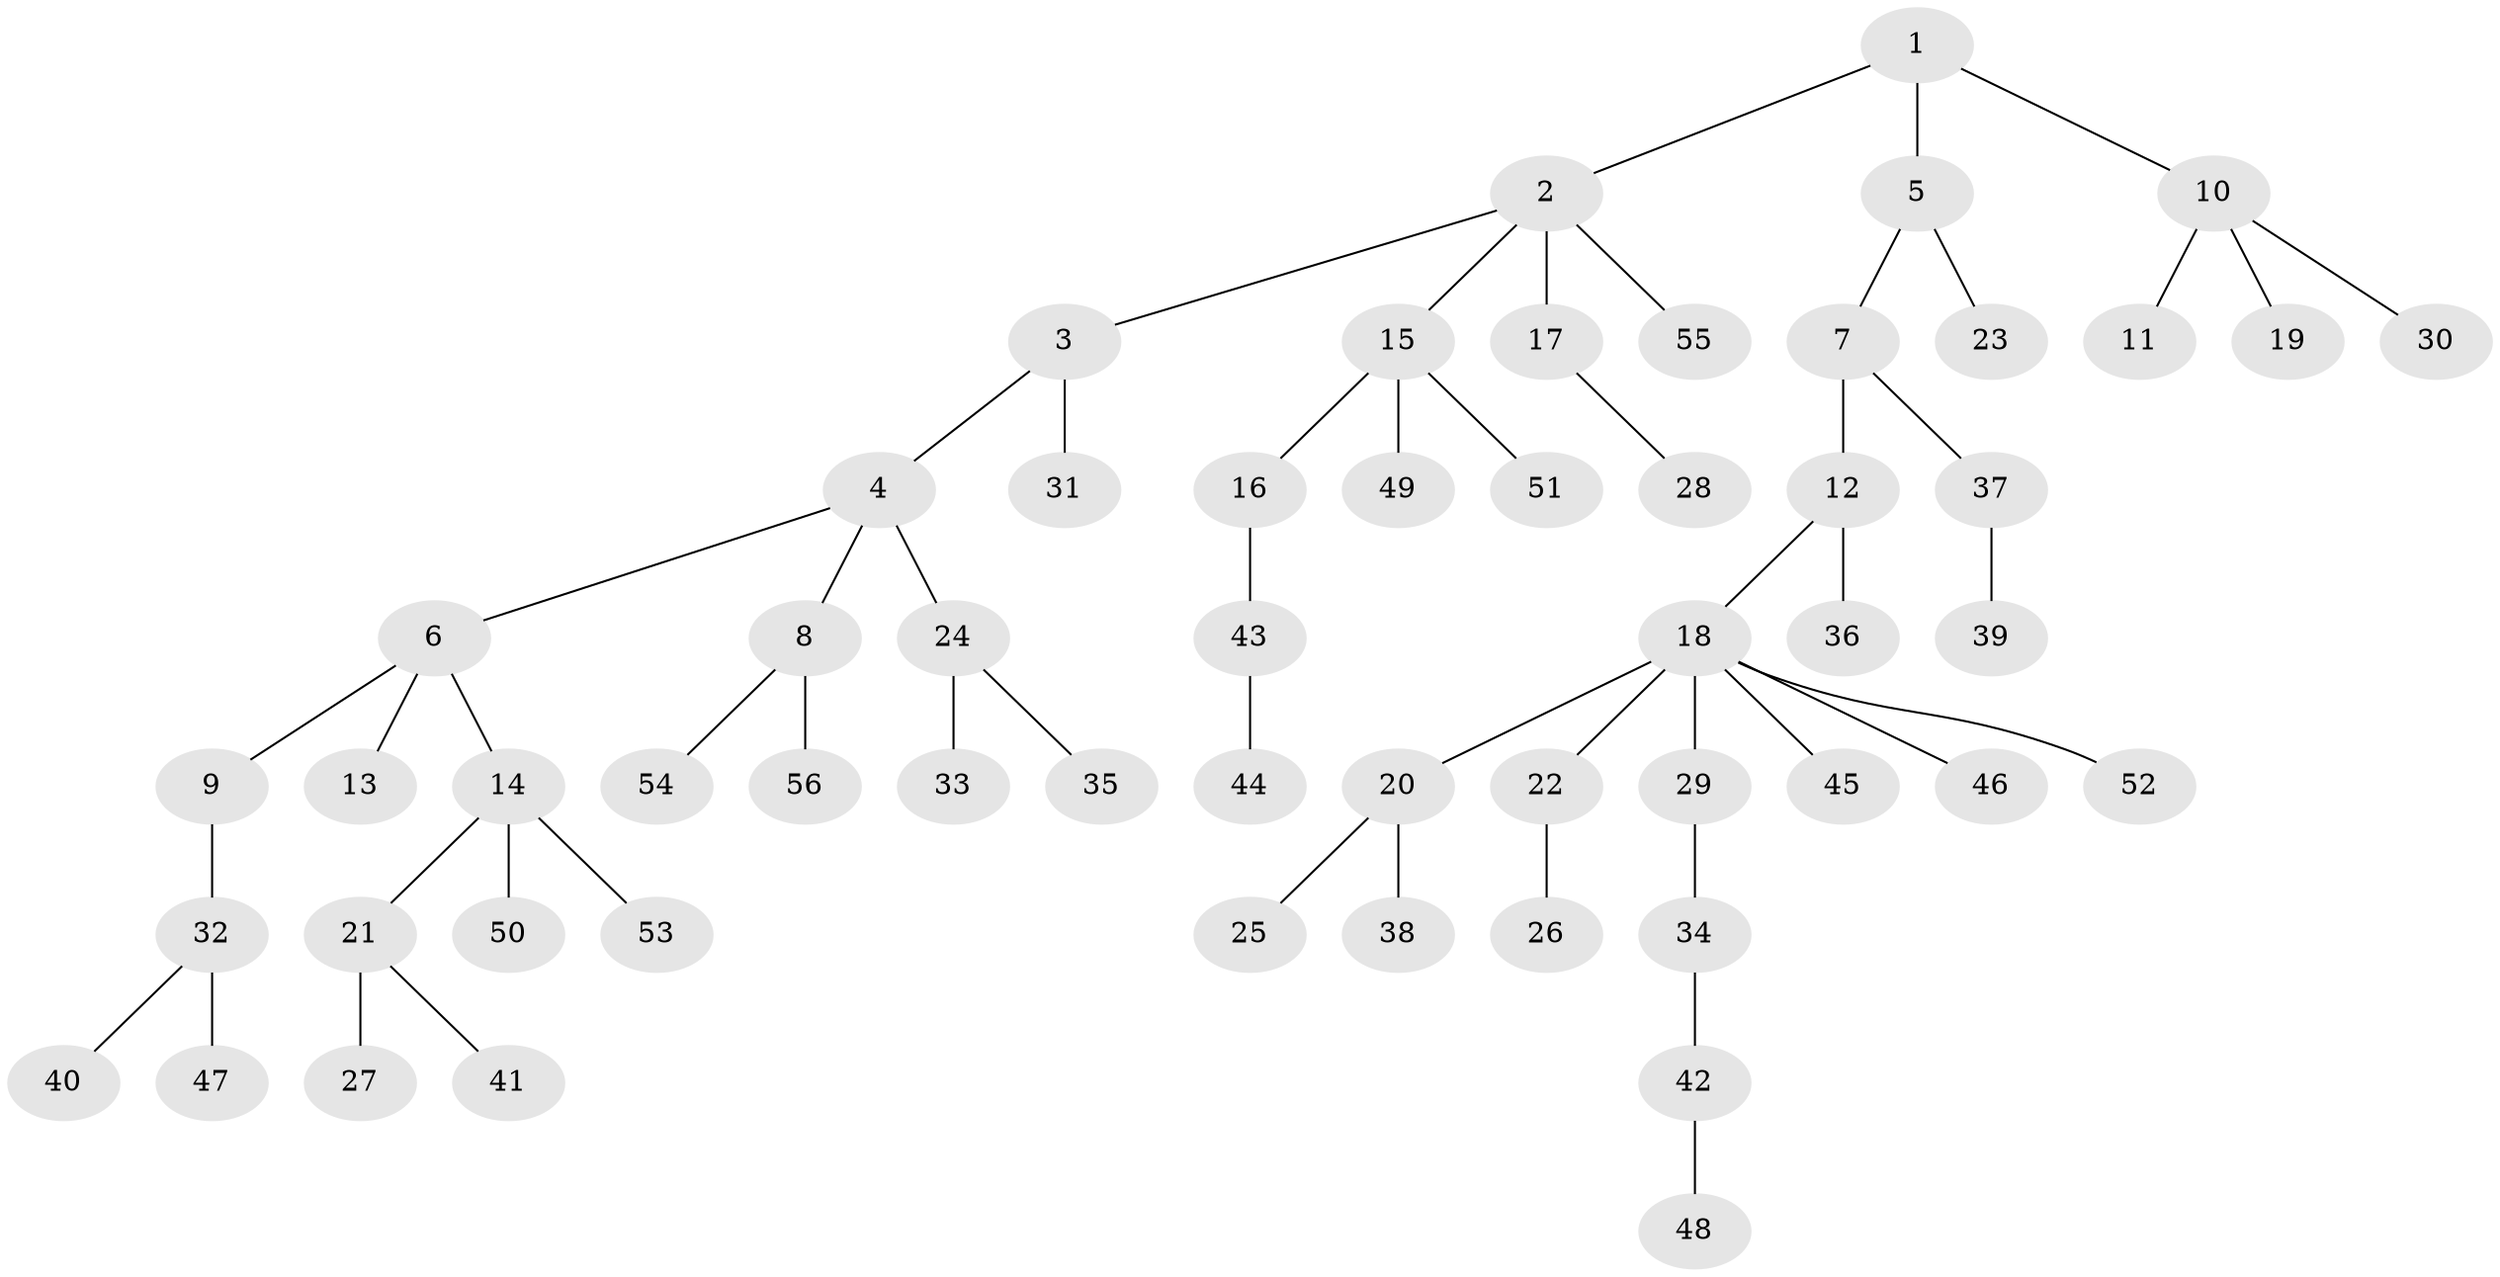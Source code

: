 // coarse degree distribution, {3: 0.10526315789473684, 4: 0.05263157894736842, 2: 0.18421052631578946, 5: 0.02631578947368421, 6: 0.02631578947368421, 1: 0.5789473684210527, 7: 0.02631578947368421}
// Generated by graph-tools (version 1.1) at 2025/24/03/03/25 07:24:04]
// undirected, 56 vertices, 55 edges
graph export_dot {
graph [start="1"]
  node [color=gray90,style=filled];
  1;
  2;
  3;
  4;
  5;
  6;
  7;
  8;
  9;
  10;
  11;
  12;
  13;
  14;
  15;
  16;
  17;
  18;
  19;
  20;
  21;
  22;
  23;
  24;
  25;
  26;
  27;
  28;
  29;
  30;
  31;
  32;
  33;
  34;
  35;
  36;
  37;
  38;
  39;
  40;
  41;
  42;
  43;
  44;
  45;
  46;
  47;
  48;
  49;
  50;
  51;
  52;
  53;
  54;
  55;
  56;
  1 -- 2;
  1 -- 5;
  1 -- 10;
  2 -- 3;
  2 -- 15;
  2 -- 17;
  2 -- 55;
  3 -- 4;
  3 -- 31;
  4 -- 6;
  4 -- 8;
  4 -- 24;
  5 -- 7;
  5 -- 23;
  6 -- 9;
  6 -- 13;
  6 -- 14;
  7 -- 12;
  7 -- 37;
  8 -- 54;
  8 -- 56;
  9 -- 32;
  10 -- 11;
  10 -- 19;
  10 -- 30;
  12 -- 18;
  12 -- 36;
  14 -- 21;
  14 -- 50;
  14 -- 53;
  15 -- 16;
  15 -- 49;
  15 -- 51;
  16 -- 43;
  17 -- 28;
  18 -- 20;
  18 -- 22;
  18 -- 29;
  18 -- 45;
  18 -- 46;
  18 -- 52;
  20 -- 25;
  20 -- 38;
  21 -- 27;
  21 -- 41;
  22 -- 26;
  24 -- 33;
  24 -- 35;
  29 -- 34;
  32 -- 40;
  32 -- 47;
  34 -- 42;
  37 -- 39;
  42 -- 48;
  43 -- 44;
}
